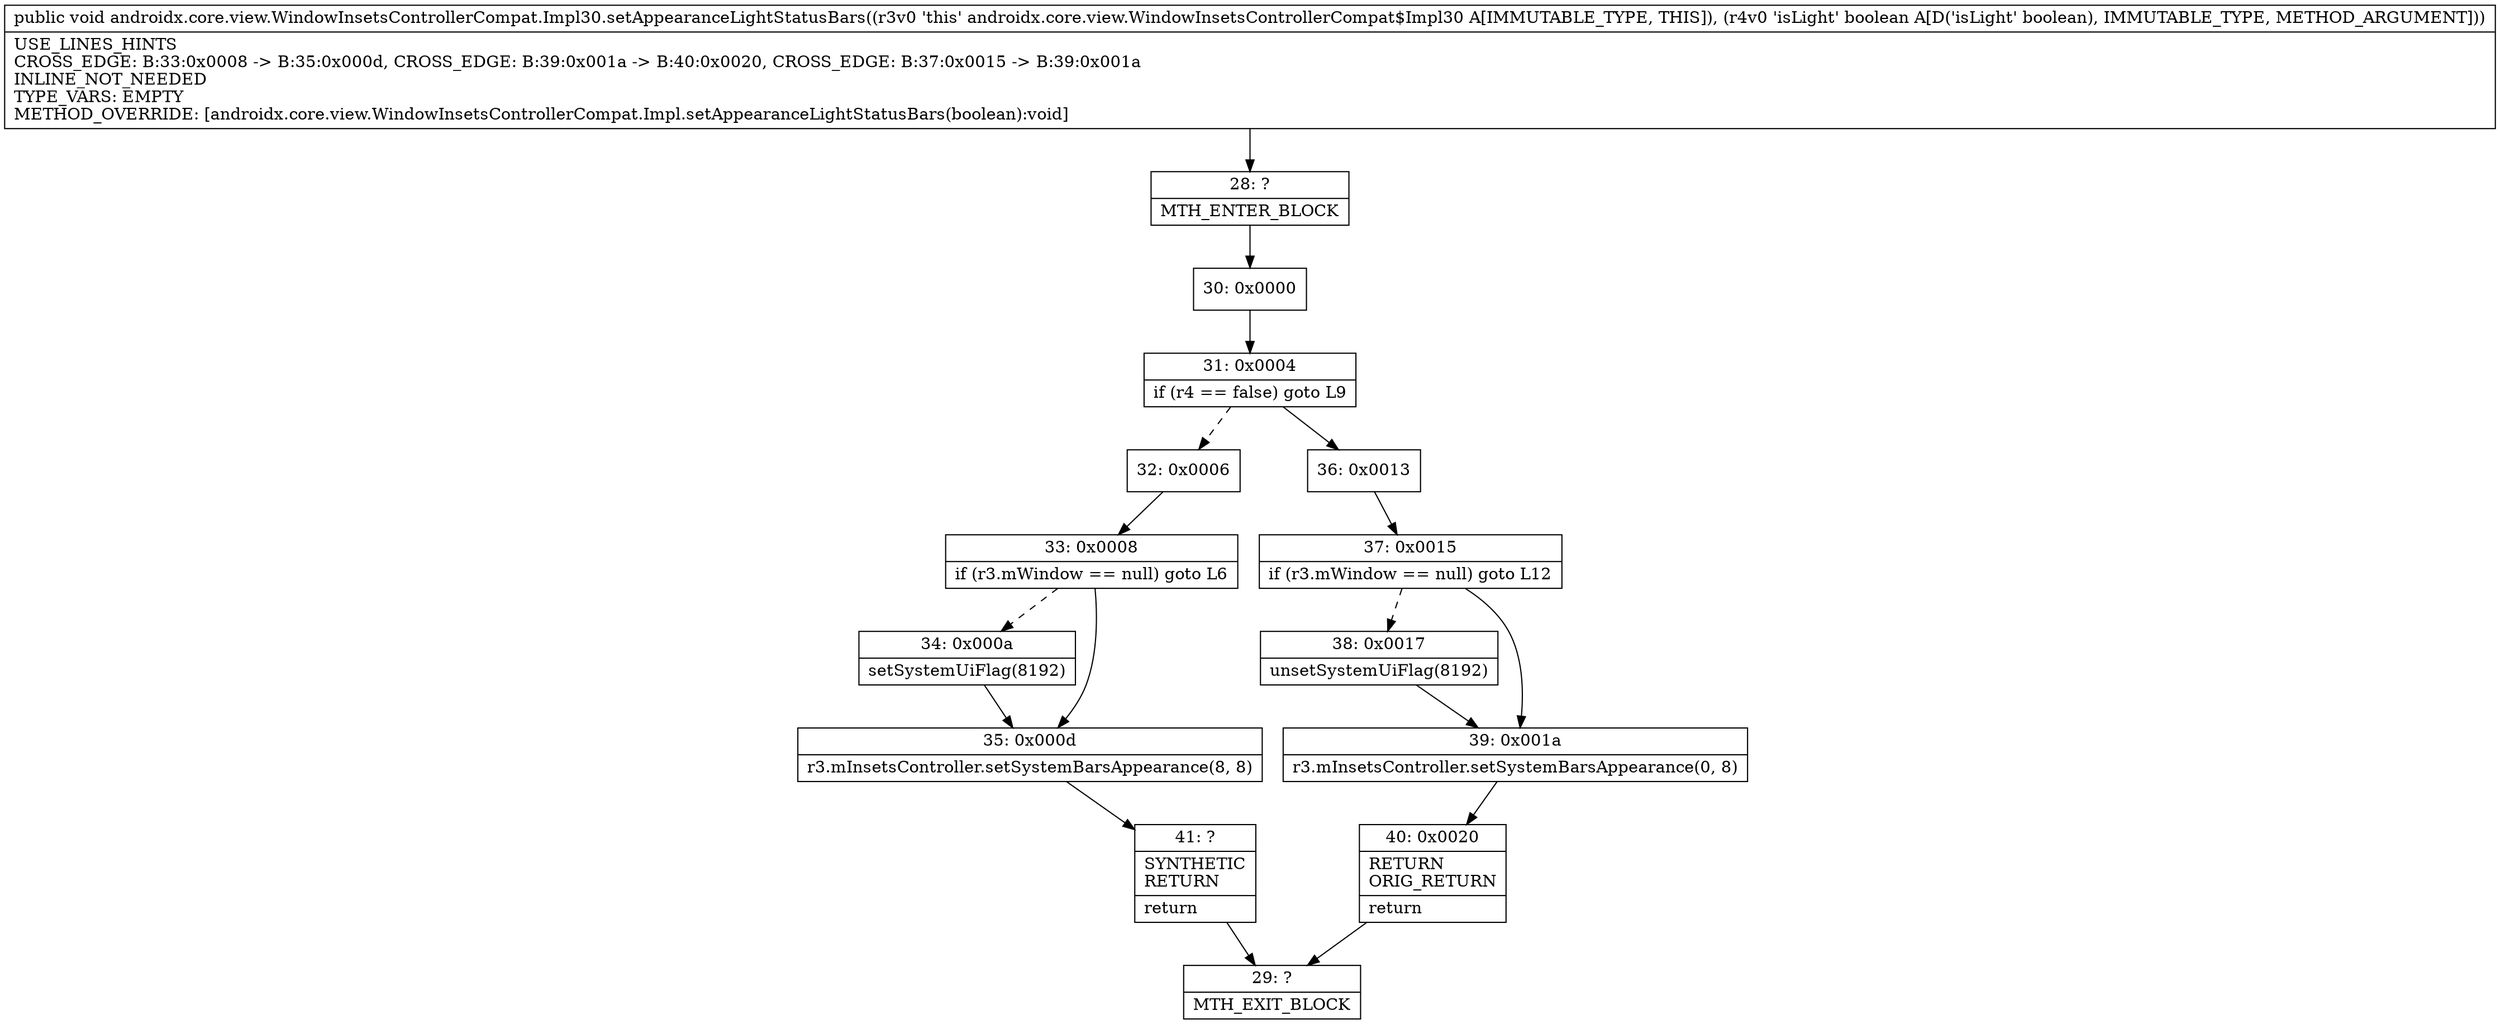 digraph "CFG forandroidx.core.view.WindowInsetsControllerCompat.Impl30.setAppearanceLightStatusBars(Z)V" {
Node_28 [shape=record,label="{28\:\ ?|MTH_ENTER_BLOCK\l}"];
Node_30 [shape=record,label="{30\:\ 0x0000}"];
Node_31 [shape=record,label="{31\:\ 0x0004|if (r4 == false) goto L9\l}"];
Node_32 [shape=record,label="{32\:\ 0x0006}"];
Node_33 [shape=record,label="{33\:\ 0x0008|if (r3.mWindow == null) goto L6\l}"];
Node_34 [shape=record,label="{34\:\ 0x000a|setSystemUiFlag(8192)\l}"];
Node_35 [shape=record,label="{35\:\ 0x000d|r3.mInsetsController.setSystemBarsAppearance(8, 8)\l}"];
Node_41 [shape=record,label="{41\:\ ?|SYNTHETIC\lRETURN\l|return\l}"];
Node_29 [shape=record,label="{29\:\ ?|MTH_EXIT_BLOCK\l}"];
Node_36 [shape=record,label="{36\:\ 0x0013}"];
Node_37 [shape=record,label="{37\:\ 0x0015|if (r3.mWindow == null) goto L12\l}"];
Node_38 [shape=record,label="{38\:\ 0x0017|unsetSystemUiFlag(8192)\l}"];
Node_39 [shape=record,label="{39\:\ 0x001a|r3.mInsetsController.setSystemBarsAppearance(0, 8)\l}"];
Node_40 [shape=record,label="{40\:\ 0x0020|RETURN\lORIG_RETURN\l|return\l}"];
MethodNode[shape=record,label="{public void androidx.core.view.WindowInsetsControllerCompat.Impl30.setAppearanceLightStatusBars((r3v0 'this' androidx.core.view.WindowInsetsControllerCompat$Impl30 A[IMMUTABLE_TYPE, THIS]), (r4v0 'isLight' boolean A[D('isLight' boolean), IMMUTABLE_TYPE, METHOD_ARGUMENT]))  | USE_LINES_HINTS\lCROSS_EDGE: B:33:0x0008 \-\> B:35:0x000d, CROSS_EDGE: B:39:0x001a \-\> B:40:0x0020, CROSS_EDGE: B:37:0x0015 \-\> B:39:0x001a\lINLINE_NOT_NEEDED\lTYPE_VARS: EMPTY\lMETHOD_OVERRIDE: [androidx.core.view.WindowInsetsControllerCompat.Impl.setAppearanceLightStatusBars(boolean):void]\l}"];
MethodNode -> Node_28;Node_28 -> Node_30;
Node_30 -> Node_31;
Node_31 -> Node_32[style=dashed];
Node_31 -> Node_36;
Node_32 -> Node_33;
Node_33 -> Node_34[style=dashed];
Node_33 -> Node_35;
Node_34 -> Node_35;
Node_35 -> Node_41;
Node_41 -> Node_29;
Node_36 -> Node_37;
Node_37 -> Node_38[style=dashed];
Node_37 -> Node_39;
Node_38 -> Node_39;
Node_39 -> Node_40;
Node_40 -> Node_29;
}

